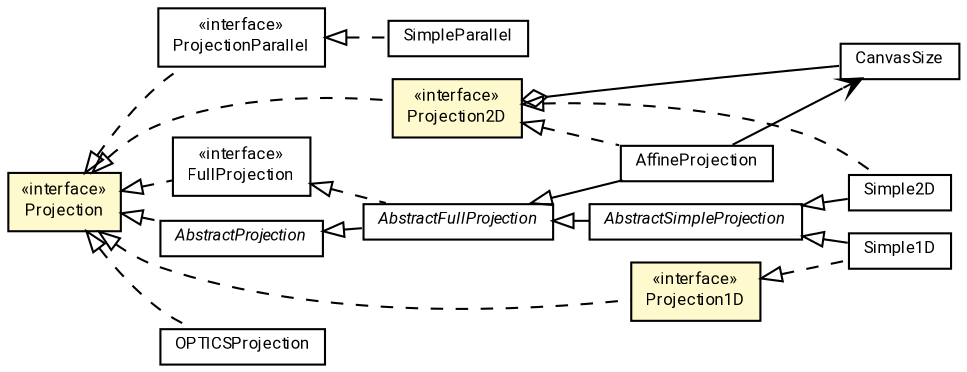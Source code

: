 #!/usr/local/bin/dot
#
# Class diagram 
# Generated by UMLGraph version R5_7_2-60-g0e99a6 (http://www.spinellis.gr/umlgraph/)
#

digraph G {
	graph [fontnames="svg"]
	edge [fontname="Roboto",fontsize=7,labelfontname="Roboto",labelfontsize=7,color="black"];
	node [fontname="Roboto",fontcolor="black",fontsize=8,shape=plaintext,margin=0,width=0,height=0];
	nodesep=0.15;
	ranksep=0.25;
	rankdir=LR;
	// de.lmu.ifi.dbs.elki.visualization.projections.SimpleParallel
	c137767 [label=<<table title="de.lmu.ifi.dbs.elki.visualization.projections.SimpleParallel" border="0" cellborder="1" cellspacing="0" cellpadding="2" href="SimpleParallel.html" target="_parent">
		<tr><td><table border="0" cellspacing="0" cellpadding="1">
		<tr><td align="center" balign="center"> <font face="Roboto">SimpleParallel</font> </td></tr>
		</table></td></tr>
		</table>>, URL="SimpleParallel.html"];
	// de.lmu.ifi.dbs.elki.visualization.projections.AffineProjection
	c137768 [label=<<table title="de.lmu.ifi.dbs.elki.visualization.projections.AffineProjection" border="0" cellborder="1" cellspacing="0" cellpadding="2" href="AffineProjection.html" target="_parent">
		<tr><td><table border="0" cellspacing="0" cellpadding="1">
		<tr><td align="center" balign="center"> <font face="Roboto">AffineProjection</font> </td></tr>
		</table></td></tr>
		</table>>, URL="AffineProjection.html"];
	// de.lmu.ifi.dbs.elki.visualization.projections.Projection
	c137769 [label=<<table title="de.lmu.ifi.dbs.elki.visualization.projections.Projection" border="0" cellborder="1" cellspacing="0" cellpadding="2" bgcolor="LemonChiffon" href="Projection.html" target="_parent">
		<tr><td><table border="0" cellspacing="0" cellpadding="1">
		<tr><td align="center" balign="center"> &#171;interface&#187; </td></tr>
		<tr><td align="center" balign="center"> <font face="Roboto">Projection</font> </td></tr>
		</table></td></tr>
		</table>>, URL="Projection.html"];
	// de.lmu.ifi.dbs.elki.visualization.projections.ProjectionParallel
	c137770 [label=<<table title="de.lmu.ifi.dbs.elki.visualization.projections.ProjectionParallel" border="0" cellborder="1" cellspacing="0" cellpadding="2" href="ProjectionParallel.html" target="_parent">
		<tr><td><table border="0" cellspacing="0" cellpadding="1">
		<tr><td align="center" balign="center"> &#171;interface&#187; </td></tr>
		<tr><td align="center" balign="center"> <font face="Roboto">ProjectionParallel</font> </td></tr>
		</table></td></tr>
		</table>>, URL="ProjectionParallel.html"];
	// de.lmu.ifi.dbs.elki.visualization.projections.Projection2D
	c137771 [label=<<table title="de.lmu.ifi.dbs.elki.visualization.projections.Projection2D" border="0" cellborder="1" cellspacing="0" cellpadding="2" bgcolor="LemonChiffon" href="Projection2D.html" target="_parent">
		<tr><td><table border="0" cellspacing="0" cellpadding="1">
		<tr><td align="center" balign="center"> &#171;interface&#187; </td></tr>
		<tr><td align="center" balign="center"> <font face="Roboto">Projection2D</font> </td></tr>
		</table></td></tr>
		</table>>, URL="Projection2D.html"];
	// de.lmu.ifi.dbs.elki.visualization.projections.AbstractSimpleProjection
	c137772 [label=<<table title="de.lmu.ifi.dbs.elki.visualization.projections.AbstractSimpleProjection" border="0" cellborder="1" cellspacing="0" cellpadding="2" href="AbstractSimpleProjection.html" target="_parent">
		<tr><td><table border="0" cellspacing="0" cellpadding="1">
		<tr><td align="center" balign="center"> <font face="Roboto"><i>AbstractSimpleProjection</i></font> </td></tr>
		</table></td></tr>
		</table>>, URL="AbstractSimpleProjection.html"];
	// de.lmu.ifi.dbs.elki.visualization.projections.OPTICSProjection
	c137773 [label=<<table title="de.lmu.ifi.dbs.elki.visualization.projections.OPTICSProjection" border="0" cellborder="1" cellspacing="0" cellpadding="2" href="OPTICSProjection.html" target="_parent">
		<tr><td><table border="0" cellspacing="0" cellpadding="1">
		<tr><td align="center" balign="center"> <font face="Roboto">OPTICSProjection</font> </td></tr>
		</table></td></tr>
		</table>>, URL="OPTICSProjection.html"];
	// de.lmu.ifi.dbs.elki.visualization.projections.Simple1D
	c137774 [label=<<table title="de.lmu.ifi.dbs.elki.visualization.projections.Simple1D" border="0" cellborder="1" cellspacing="0" cellpadding="2" href="Simple1D.html" target="_parent">
		<tr><td><table border="0" cellspacing="0" cellpadding="1">
		<tr><td align="center" balign="center"> <font face="Roboto">Simple1D</font> </td></tr>
		</table></td></tr>
		</table>>, URL="Simple1D.html"];
	// de.lmu.ifi.dbs.elki.visualization.projections.CanvasSize
	c137775 [label=<<table title="de.lmu.ifi.dbs.elki.visualization.projections.CanvasSize" border="0" cellborder="1" cellspacing="0" cellpadding="2" href="CanvasSize.html" target="_parent">
		<tr><td><table border="0" cellspacing="0" cellpadding="1">
		<tr><td align="center" balign="center"> <font face="Roboto">CanvasSize</font> </td></tr>
		</table></td></tr>
		</table>>, URL="CanvasSize.html"];
	// de.lmu.ifi.dbs.elki.visualization.projections.AbstractFullProjection
	c137776 [label=<<table title="de.lmu.ifi.dbs.elki.visualization.projections.AbstractFullProjection" border="0" cellborder="1" cellspacing="0" cellpadding="2" href="AbstractFullProjection.html" target="_parent">
		<tr><td><table border="0" cellspacing="0" cellpadding="1">
		<tr><td align="center" balign="center"> <font face="Roboto"><i>AbstractFullProjection</i></font> </td></tr>
		</table></td></tr>
		</table>>, URL="AbstractFullProjection.html"];
	// de.lmu.ifi.dbs.elki.visualization.projections.FullProjection
	c137777 [label=<<table title="de.lmu.ifi.dbs.elki.visualization.projections.FullProjection" border="0" cellborder="1" cellspacing="0" cellpadding="2" href="FullProjection.html" target="_parent">
		<tr><td><table border="0" cellspacing="0" cellpadding="1">
		<tr><td align="center" balign="center"> &#171;interface&#187; </td></tr>
		<tr><td align="center" balign="center"> <font face="Roboto">FullProjection</font> </td></tr>
		</table></td></tr>
		</table>>, URL="FullProjection.html"];
	// de.lmu.ifi.dbs.elki.visualization.projections.Projection1D
	c137778 [label=<<table title="de.lmu.ifi.dbs.elki.visualization.projections.Projection1D" border="0" cellborder="1" cellspacing="0" cellpadding="2" bgcolor="LemonChiffon" href="Projection1D.html" target="_parent">
		<tr><td><table border="0" cellspacing="0" cellpadding="1">
		<tr><td align="center" balign="center"> &#171;interface&#187; </td></tr>
		<tr><td align="center" balign="center"> <font face="Roboto">Projection1D</font> </td></tr>
		</table></td></tr>
		</table>>, URL="Projection1D.html"];
	// de.lmu.ifi.dbs.elki.visualization.projections.AbstractProjection
	c137779 [label=<<table title="de.lmu.ifi.dbs.elki.visualization.projections.AbstractProjection" border="0" cellborder="1" cellspacing="0" cellpadding="2" href="AbstractProjection.html" target="_parent">
		<tr><td><table border="0" cellspacing="0" cellpadding="1">
		<tr><td align="center" balign="center"> <font face="Roboto"><i>AbstractProjection</i></font> </td></tr>
		</table></td></tr>
		</table>>, URL="AbstractProjection.html"];
	// de.lmu.ifi.dbs.elki.visualization.projections.Simple2D
	c137780 [label=<<table title="de.lmu.ifi.dbs.elki.visualization.projections.Simple2D" border="0" cellborder="1" cellspacing="0" cellpadding="2" href="Simple2D.html" target="_parent">
		<tr><td><table border="0" cellspacing="0" cellpadding="1">
		<tr><td align="center" balign="center"> <font face="Roboto">Simple2D</font> </td></tr>
		</table></td></tr>
		</table>>, URL="Simple2D.html"];
	// de.lmu.ifi.dbs.elki.visualization.projections.SimpleParallel implements de.lmu.ifi.dbs.elki.visualization.projections.ProjectionParallel
	c137770 -> c137767 [arrowtail=empty,style=dashed,dir=back,weight=9];
	// de.lmu.ifi.dbs.elki.visualization.projections.AffineProjection extends de.lmu.ifi.dbs.elki.visualization.projections.AbstractFullProjection
	c137776 -> c137768 [arrowtail=empty,dir=back,weight=10];
	// de.lmu.ifi.dbs.elki.visualization.projections.AffineProjection implements de.lmu.ifi.dbs.elki.visualization.projections.Projection2D
	c137771 -> c137768 [arrowtail=empty,style=dashed,dir=back,weight=9];
	// de.lmu.ifi.dbs.elki.visualization.projections.ProjectionParallel implements de.lmu.ifi.dbs.elki.visualization.projections.Projection
	c137769 -> c137770 [arrowtail=empty,style=dashed,dir=back,weight=9];
	// de.lmu.ifi.dbs.elki.visualization.projections.Projection2D implements de.lmu.ifi.dbs.elki.visualization.projections.Projection
	c137769 -> c137771 [arrowtail=empty,style=dashed,dir=back,weight=9];
	// de.lmu.ifi.dbs.elki.visualization.projections.Projection2D has de.lmu.ifi.dbs.elki.visualization.projections.CanvasSize
	c137771 -> c137775 [arrowhead=none,arrowtail=ediamond,dir=back,weight=4];
	// de.lmu.ifi.dbs.elki.visualization.projections.AbstractSimpleProjection extends de.lmu.ifi.dbs.elki.visualization.projections.AbstractFullProjection
	c137776 -> c137772 [arrowtail=empty,dir=back,weight=10];
	// de.lmu.ifi.dbs.elki.visualization.projections.OPTICSProjection implements de.lmu.ifi.dbs.elki.visualization.projections.Projection
	c137769 -> c137773 [arrowtail=empty,style=dashed,dir=back,weight=9];
	// de.lmu.ifi.dbs.elki.visualization.projections.Simple1D extends de.lmu.ifi.dbs.elki.visualization.projections.AbstractSimpleProjection
	c137772 -> c137774 [arrowtail=empty,dir=back,weight=10];
	// de.lmu.ifi.dbs.elki.visualization.projections.Simple1D implements de.lmu.ifi.dbs.elki.visualization.projections.Projection1D
	c137778 -> c137774 [arrowtail=empty,style=dashed,dir=back,weight=9];
	// de.lmu.ifi.dbs.elki.visualization.projections.AbstractFullProjection extends de.lmu.ifi.dbs.elki.visualization.projections.AbstractProjection
	c137779 -> c137776 [arrowtail=empty,dir=back,weight=10];
	// de.lmu.ifi.dbs.elki.visualization.projections.AbstractFullProjection implements de.lmu.ifi.dbs.elki.visualization.projections.FullProjection
	c137777 -> c137776 [arrowtail=empty,style=dashed,dir=back,weight=9];
	// de.lmu.ifi.dbs.elki.visualization.projections.FullProjection implements de.lmu.ifi.dbs.elki.visualization.projections.Projection
	c137769 -> c137777 [arrowtail=empty,style=dashed,dir=back,weight=9];
	// de.lmu.ifi.dbs.elki.visualization.projections.Projection1D implements de.lmu.ifi.dbs.elki.visualization.projections.Projection
	c137769 -> c137778 [arrowtail=empty,style=dashed,dir=back,weight=9];
	// de.lmu.ifi.dbs.elki.visualization.projections.AbstractProjection implements de.lmu.ifi.dbs.elki.visualization.projections.Projection
	c137769 -> c137779 [arrowtail=empty,style=dashed,dir=back,weight=9];
	// de.lmu.ifi.dbs.elki.visualization.projections.Simple2D extends de.lmu.ifi.dbs.elki.visualization.projections.AbstractSimpleProjection
	c137772 -> c137780 [arrowtail=empty,dir=back,weight=10];
	// de.lmu.ifi.dbs.elki.visualization.projections.Simple2D implements de.lmu.ifi.dbs.elki.visualization.projections.Projection2D
	c137771 -> c137780 [arrowtail=empty,style=dashed,dir=back,weight=9];
	// de.lmu.ifi.dbs.elki.visualization.projections.AffineProjection navassoc de.lmu.ifi.dbs.elki.visualization.projections.CanvasSize
	c137768 -> c137775 [arrowhead=open,weight=1];
}

